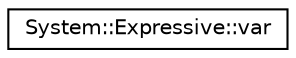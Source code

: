 digraph G
{
  edge [fontname="Helvetica",fontsize="10",labelfontname="Helvetica",labelfontsize="10"];
  node [fontname="Helvetica",fontsize="10",shape=record];
  rankdir="LR";
  Node1 [label="System::Expressive::var",height=0.2,width=0.4,color="black", fillcolor="white", style="filled",URL="$class_system_1_1_expressive_1_1var.html"];
}
